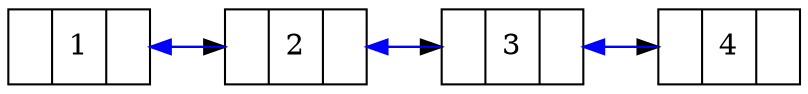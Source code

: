 digraph Lista_Doble {
    rankdir=LR;
    node [shape=record];
    nodo0 [label="{<ant> | 1 | <sig>}"];
    nodo1 [label="{<ant> | 2 | <sig>}"];
    nodo2 [label="{<ant> | 3 | <sig>}"];
    nodo3 [label="{<ant> | 4 | <sig>}"];
    nodo0:sig -> nodo1:ant;
    nodo1:sig -> nodo2:ant;
    nodo2:sig -> nodo3:ant;
    nodo1:ant -> nodo0:sig [color=blue];
    nodo2:ant -> nodo1:sig [color=blue];
    nodo3:ant -> nodo2:sig [color=blue];
}
